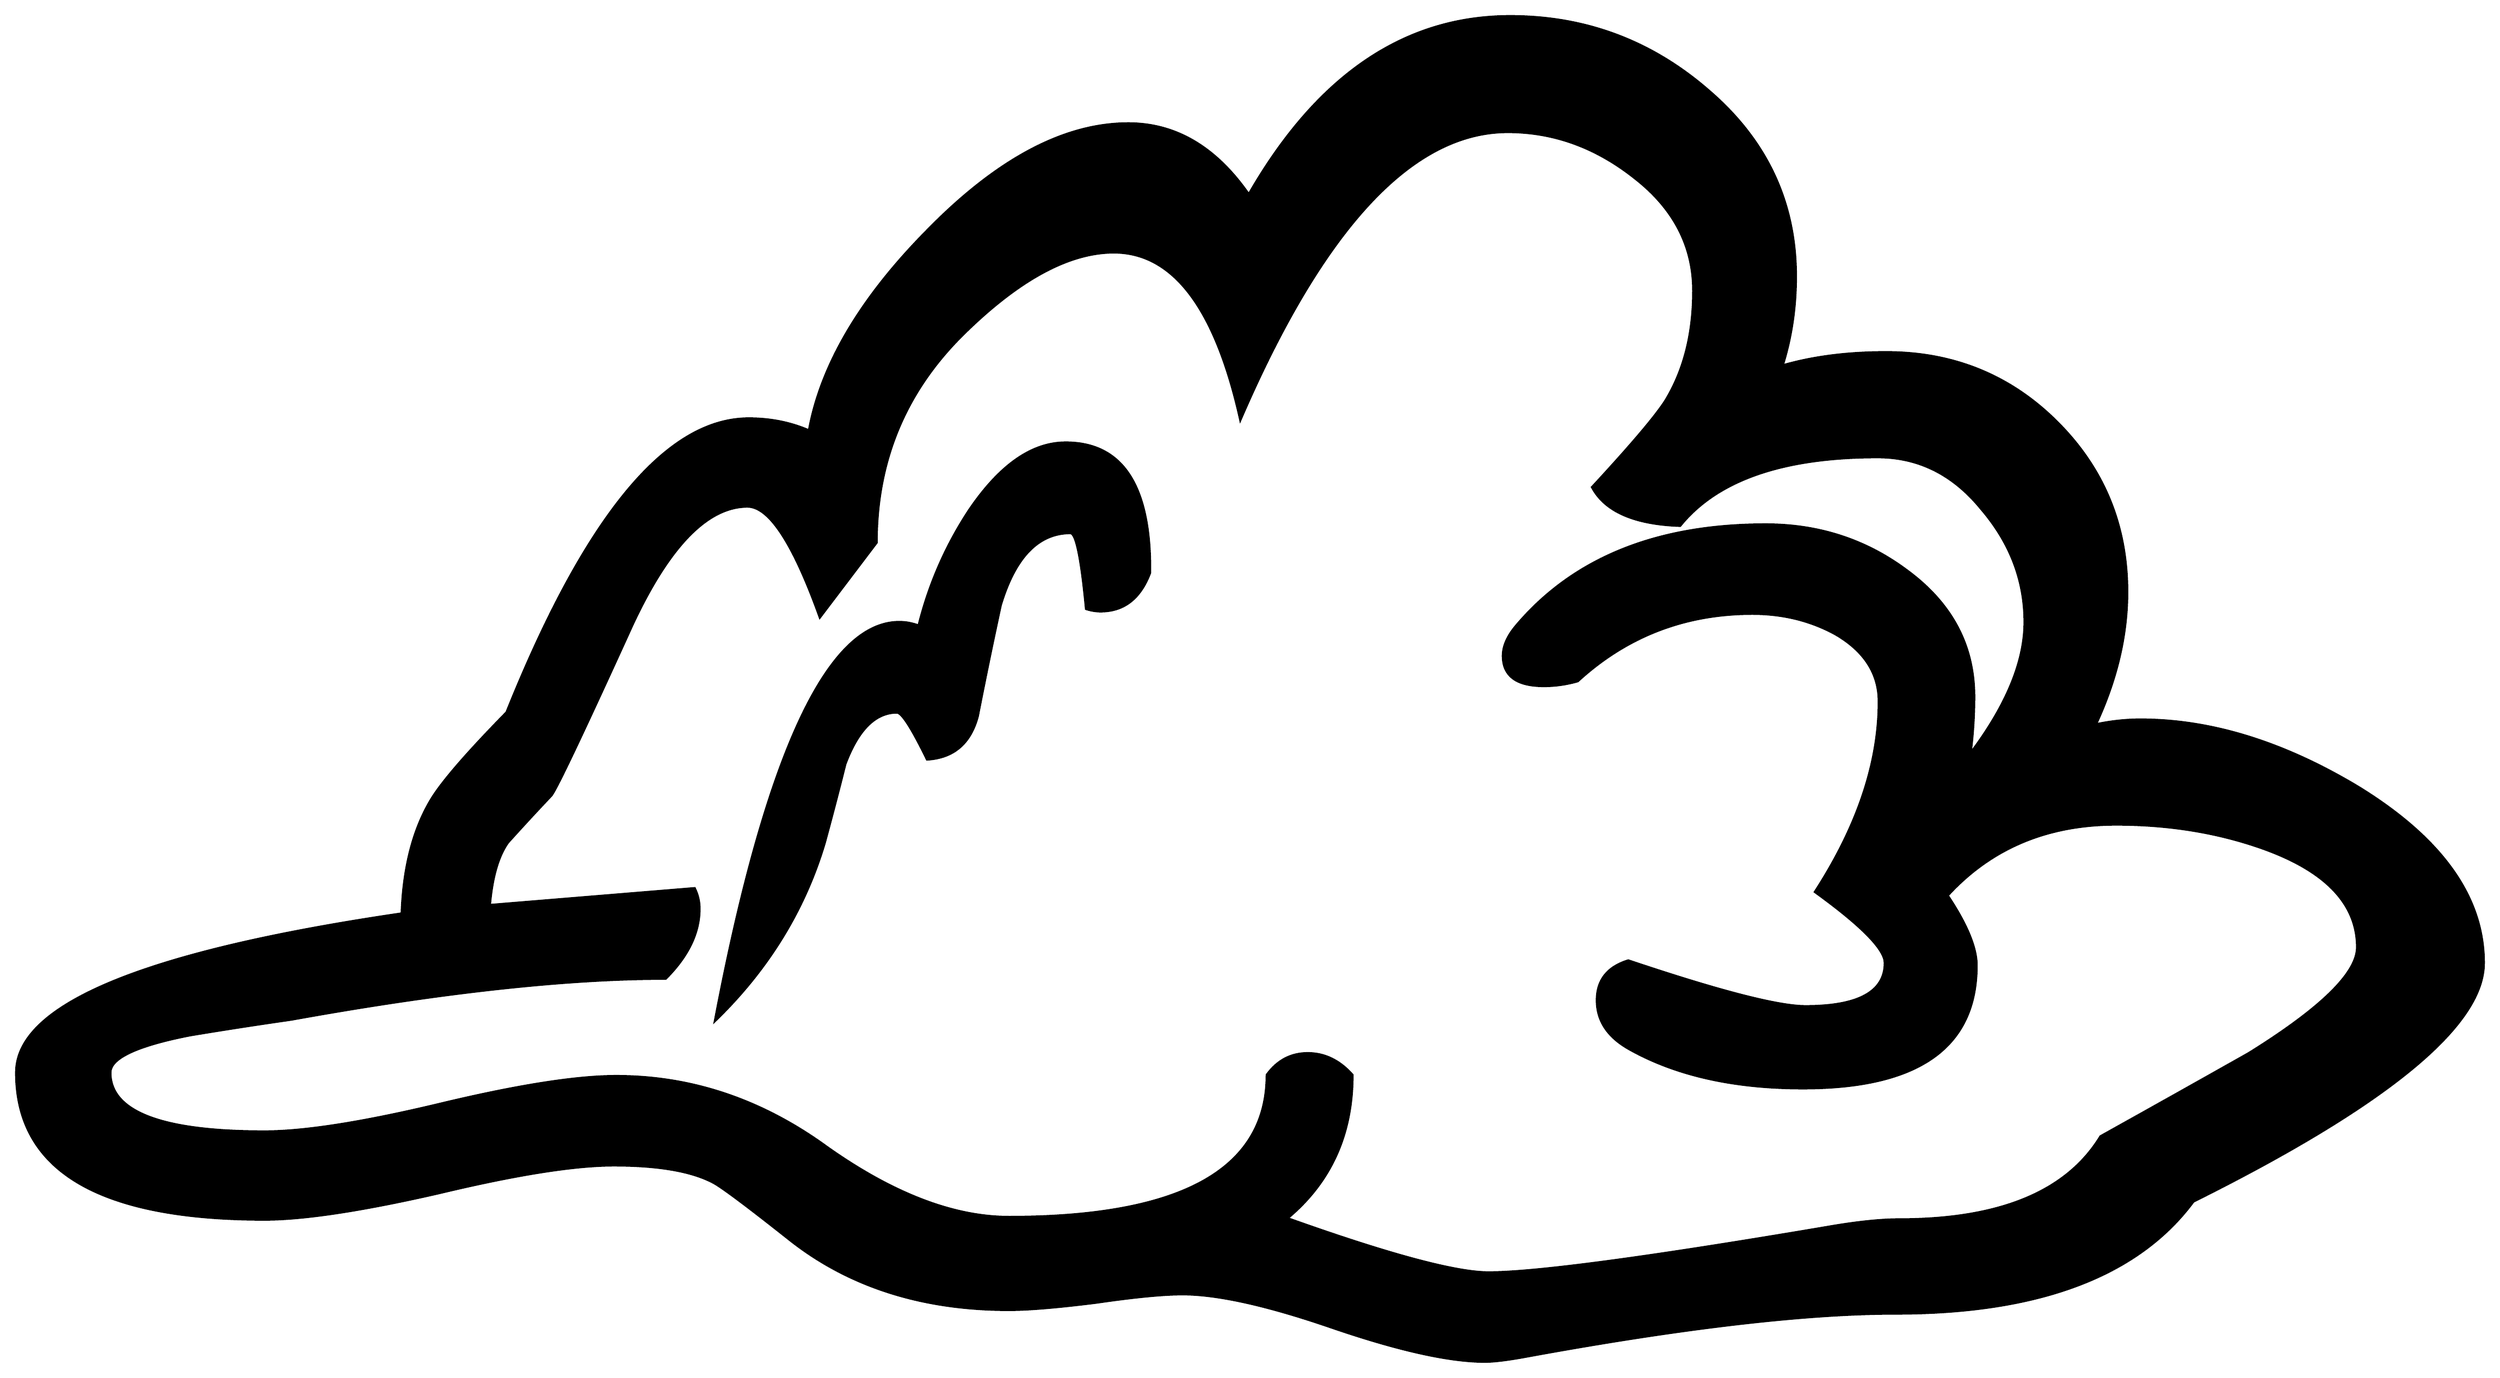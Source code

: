 


\begin{tikzpicture}[y=0.80pt, x=0.80pt, yscale=-1.0, xscale=1.0, inner sep=0pt, outer sep=0pt]
\begin{scope}[shift={(100.0,1935.0)},nonzero rule]
  \path[draw=.,fill=.,line width=1.600pt] (2048.0,-584.0) ..
    controls (2048.0,-532.0) and (1967.667,-466.0) ..
    (1807.0,-386.0) .. controls (1761.0,-324.0) and
    (1678.667,-293.0) .. (1560.0,-293.0) .. controls
    (1485.333,-293.0) and (1382.667,-281.0) .. (1252.0,-257.0) ..
    controls (1237.333,-254.333) and (1226.333,-253.0) ..
    (1219.0,-253.0) .. controls (1189.667,-253.0) and
    (1147.667,-262.333) .. (1093.0,-281.0) .. controls
    (1039.0,-299.667) and (997.333,-309.0) .. (968.0,-309.0) ..
    controls (952.0,-309.0) and (928.0,-306.667) .. (896.0,-302.0)
    .. controls (864.0,-298.0) and (840.0,-296.0) ..
    (824.0,-296.0) .. controls (751.333,-296.0) and (690.333,-315.667)
    .. (641.0,-355.0) .. controls (605.667,-383.0) and
    (584.667,-398.667) .. (578.0,-402.0) .. controls (560.0,-411.333)
    and (532.667,-416.0) .. (496.0,-416.0) .. controls
    (463.333,-416.0) and (415.0,-408.333) .. (351.0,-393.0) ..
    controls (287.0,-378.333) and (238.667,-371.0) .. (206.0,-371.0)
    .. controls (68.667,-371.0) and (0.0,-411.667) .. (0.0,-493.0)
    .. controls (0.0,-549.667) and (106.667,-593.667) ..
    (320.0,-625.0) .. controls (321.333,-663.0) and (329.333,-694.333)
    .. (344.0,-719.0) .. controls (352.667,-733.667) and
    (373.667,-758.0) .. (407.0,-792.0) .. controls (472.333,-954.667)
    and (539.333,-1036.0) .. (608.0,-1036.0) .. controls
    (626.0,-1036.0) and (642.667,-1032.667) .. (658.0,-1026.0) ..
    controls (668.0,-1080.667) and (700.667,-1136.0) ..
    (756.0,-1192.0) .. controls (814.0,-1251.333) and
    (869.667,-1281.0) .. (923.0,-1281.0) .. controls
    (962.333,-1281.0) and (995.667,-1261.333) .. (1023.0,-1222.0) ..
    controls (1079.667,-1320.667) and (1152.0,-1370.0) ..
    (1240.0,-1370.0) .. controls (1302.667,-1370.0) and
    (1357.667,-1349.333) .. (1405.0,-1308.0) .. controls
    (1453.0,-1266.667) and (1477.0,-1215.333) .. (1477.0,-1154.0) ..
    controls (1477.0,-1128.0) and (1473.333,-1103.333) ..
    (1466.0,-1080.0) .. controls (1491.333,-1087.333) and
    (1520.0,-1091.0) .. (1552.0,-1091.0) .. controls
    (1608.0,-1091.0) and (1655.333,-1071.667) .. (1694.0,-1033.0) ..
    controls (1732.667,-994.333) and (1752.0,-947.333) ..
    (1752.0,-892.0) .. controls (1752.0,-856.0) and
    (1743.333,-819.333) .. (1726.0,-782.0) .. controls
    (1738.667,-784.667) and (1751.0,-786.0) .. (1763.0,-786.0) ..
    controls (1821.667,-786.0) and (1882.0,-767.333) ..
    (1944.0,-730.0) .. controls (2013.333,-687.333) and
    (2048.0,-638.667) .. (2048.0,-584.0) -- cycle(1943.0,-597.0)
    .. controls (1943.0,-633.0) and (1917.0,-660.333) ..
    (1865.0,-679.0) .. controls (1827.667,-692.333) and
    (1787.0,-699.0) .. (1743.0,-699.0) .. controls
    (1685.667,-699.0) and (1639.0,-679.333) .. (1603.0,-640.0) ..
    controls (1619.0,-616.0) and (1627.0,-596.667) ..
    (1627.0,-582.0) .. controls (1627.0,-514.0) and
    (1579.0,-480.0) .. (1483.0,-480.0) .. controls
    (1425.0,-480.0) and (1376.667,-491.0) .. (1338.0,-513.0) ..
    controls (1320.667,-523.0) and (1312.0,-536.333) ..
    (1312.0,-553.0) .. controls (1312.0,-569.667) and
    (1320.667,-580.667) .. (1338.0,-586.0) .. controls
    (1413.333,-560.667) and (1462.333,-548.0) .. (1485.0,-548.0) ..
    controls (1529.0,-548.0) and (1551.0,-560.0) ..
    (1551.0,-584.0) .. controls (1551.0,-595.333) and
    (1531.667,-615.0) .. (1493.0,-643.0) .. controls
    (1528.333,-697.667) and (1546.0,-750.333) .. (1546.0,-801.0) ..
    controls (1546.0,-824.333) and (1534.0,-843.0) ..
    (1510.0,-857.0) .. controls (1489.333,-868.333) and
    (1466.333,-874.0) .. (1441.0,-874.0) .. controls
    (1385.0,-874.0) and (1336.667,-855.333) .. (1296.0,-818.0) ..
    controls (1286.667,-815.333) and (1277.333,-814.0) ..
    (1268.0,-814.0) .. controls (1245.333,-814.0) and
    (1234.0,-822.333) .. (1234.0,-839.0) .. controls
    (1234.0,-847.0) and (1237.667,-855.333) .. (1245.0,-864.0) ..
    controls (1292.333,-920.0) and (1361.333,-948.0) ..
    (1452.0,-948.0) .. controls (1496.0,-948.0) and
    (1535.0,-935.333) .. (1569.0,-910.0) .. controls
    (1606.333,-882.667) and (1625.0,-847.667) .. (1625.0,-805.0) ..
    controls (1625.0,-789.667) and (1624.0,-774.0) ..
    (1622.0,-758.0) .. controls (1652.0,-798.0) and
    (1667.0,-834.333) .. (1667.0,-867.0) .. controls
    (1667.0,-901.667) and (1655.0,-933.0) .. (1631.0,-961.0) ..
    controls (1607.667,-989.667) and (1579.0,-1004.0) ..
    (1545.0,-1004.0) .. controls (1466.333,-1004.0) and
    (1411.667,-985.0) .. (1381.0,-947.0) .. controls
    (1343.0,-948.333) and (1318.667,-959.0) .. (1308.0,-979.0) ..
    controls (1340.667,-1014.333) and (1361.0,-1038.333) ..
    (1369.0,-1051.0) .. controls (1384.333,-1076.333) and
    (1392.0,-1106.667) .. (1392.0,-1142.0) .. controls
    (1392.0,-1179.333) and (1375.667,-1210.667) .. (1343.0,-1236.0) ..
    controls (1311.0,-1261.333) and (1276.0,-1274.0) ..
    (1238.0,-1274.0) .. controls (1158.667,-1274.0) and
    (1084.667,-1194.333) .. (1016.0,-1035.0) .. controls
    (995.333,-1127.667) and (960.333,-1174.0) .. (911.0,-1174.0) ..
    controls (873.667,-1174.0) and (832.0,-1151.333) ..
    (786.0,-1106.0) .. controls (738.0,-1058.667) and
    (714.0,-1001.0) .. (714.0,-933.0) -- (667.0,-871.0) ..
    controls (645.0,-932.333) and (625.0,-963.0) .. (607.0,-963.0)
    .. controls (573.667,-963.0) and (541.667,-930.0) ..
    (511.0,-864.0) .. controls (470.333,-774.667) and (448.0,-727.667)
    .. (444.0,-723.0) .. controls (432.0,-710.333) and
    (420.0,-697.333) .. (408.0,-684.0) .. controls (400.0,-672.667)
    and (395.0,-655.333) .. (393.0,-632.0) -- (563.0,-646.0) ..
    controls (565.667,-640.667) and (567.0,-635.0) .. (567.0,-629.0)
    .. controls (567.0,-609.0) and (557.667,-589.667) ..
    (539.0,-571.0) .. controls (457.0,-571.0) and (353.333,-559.667)
    .. (228.0,-537.0) .. controls (200.0,-533.0) and
    (172.0,-528.667) .. (144.0,-524.0) .. controls (100.0,-515.333)
    and (78.0,-505.0) .. (78.0,-493.0) .. controls (78.0,-460.333)
    and (120.667,-444.0) .. (206.0,-444.0) .. controls
    (239.333,-444.0) and (288.0,-451.667) .. (352.0,-467.0) ..
    controls (416.0,-482.333) and (464.667,-490.0) .. (498.0,-490.0)
    .. controls (560.667,-490.0) and (619.0,-470.333) ..
    (673.0,-431.0) .. controls (727.667,-392.333) and (778.0,-373.0)
    .. (824.0,-373.0) .. controls (966.667,-373.0) and
    (1038.0,-412.333) .. (1038.0,-491.0) .. controls
    (1046.667,-503.0) and (1058.0,-509.0) .. (1072.0,-509.0) ..
    controls (1086.0,-509.0) and (1098.333,-503.0) ..
    (1109.0,-491.0) .. controls (1109.0,-441.667) and
    (1091.0,-402.0) .. (1055.0,-372.0) .. controls
    (1139.0,-342.0) and (1194.667,-327.0) .. (1222.0,-327.0) ..
    controls (1261.333,-327.0) and (1355.667,-339.667) ..
    (1505.0,-365.0) .. controls (1528.333,-369.0) and
    (1547.667,-371.0) .. (1563.0,-371.0) .. controls
    (1646.333,-371.0) and (1702.0,-394.0) .. (1730.0,-440.0) ..
    controls (1770.667,-462.667) and (1811.667,-485.667) ..
    (1853.0,-509.0) .. controls (1913.0,-546.333) and
    (1943.0,-575.667) .. (1943.0,-597.0) -- cycle(941.0,-908.0) ..
    controls (933.0,-886.667) and (919.333,-876.0) .. (900.0,-876.0)
    .. controls (896.0,-876.0) and (892.0,-876.667) ..
    (888.0,-878.0) .. controls (884.0,-920.0) and (879.667,-941.0)
    .. (875.0,-941.0) .. controls (848.333,-941.0) and
    (829.0,-921.0) .. (817.0,-881.0) .. controls (810.333,-850.333)
    and (804.0,-819.667) .. (798.0,-789.0) .. controls
    (792.0,-766.333) and (778.0,-754.333) .. (756.0,-753.0) ..
    controls (743.333,-779.0) and (735.0,-792.0) .. (731.0,-792.0)
    .. controls (713.0,-792.0) and (698.667,-777.667) ..
    (688.0,-749.0) .. controls (682.667,-727.667) and (677.0,-706.0)
    .. (671.0,-684.0) .. controls (654.333,-628.0) and
    (624.0,-578.667) .. (580.0,-536.0) .. controls (622.0,-756.667)
    and (673.0,-867.0) .. (733.0,-867.0) .. controls
    (738.333,-867.0) and (743.667,-866.0) .. (749.0,-864.0) ..
    controls (757.667,-898.667) and (771.667,-930.667) .. (791.0,-960.0)
    .. controls (816.333,-997.333) and (843.0,-1016.0) ..
    (871.0,-1016.0) .. controls (918.333,-1016.0) and
    (941.667,-980.0) .. (941.0,-908.0) -- cycle;
\end{scope}

\end{tikzpicture}

